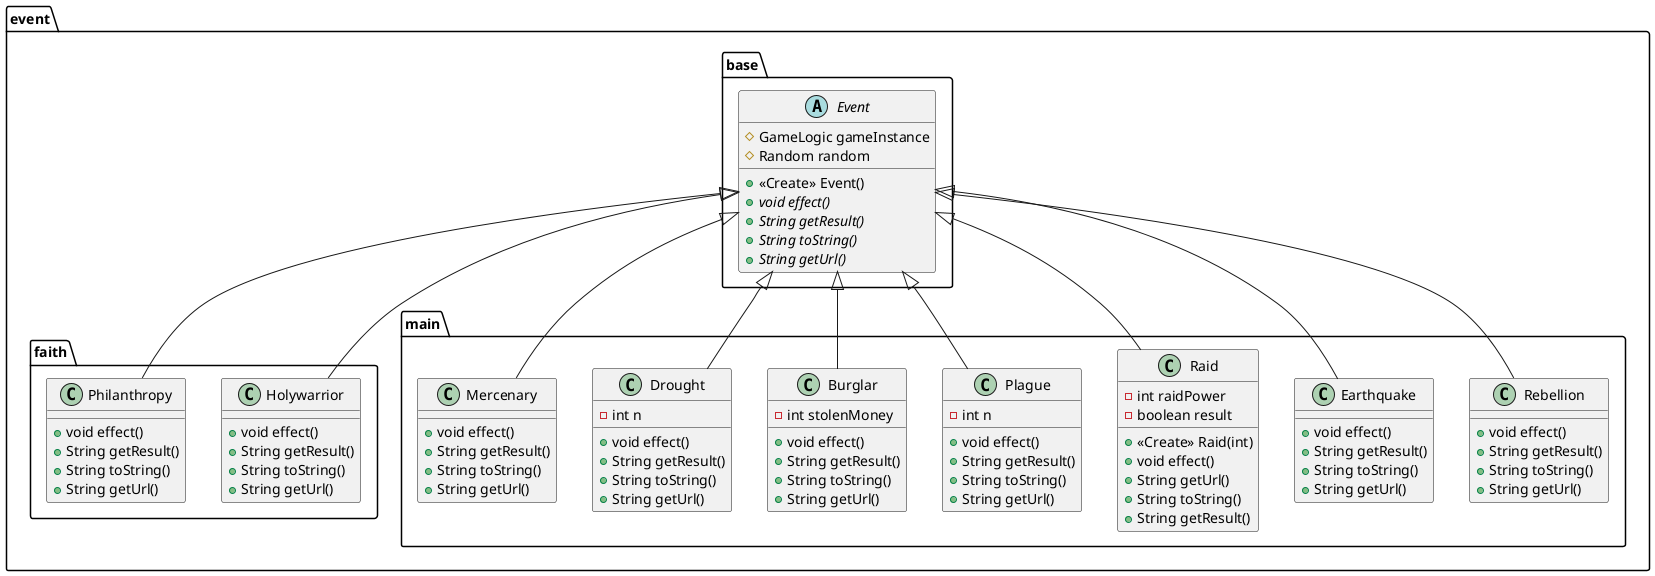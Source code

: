 @startuml
class event.faith.Holywarrior {
+ void effect()
+ String getResult()
+ String toString()
+ String getUrl()
}
class event.faith.Philanthropy {
+ void effect()
+ String getResult()
+ String toString()
+ String getUrl()
}
class event.main.Rebellion {
+ void effect()
+ String getResult()
+ String toString()
+ String getUrl()
}
abstract class event.base.Event {
# GameLogic gameInstance
# Random random
+ <<Create>> Event()
+ {abstract}void effect()
+ {abstract}String getResult()
+ {abstract}String toString()
+ {abstract}String getUrl()
}
class event.main.Earthquake {
+ void effect()
+ String getResult()
+ String toString()
+ String getUrl()
}
class event.main.Raid {
- int raidPower
- boolean result
+ <<Create>> Raid(int)
+ void effect()
+ String getUrl()
+ String toString()
+ String getResult()
}
class event.main.Plague {
- int n
+ void effect()
+ String getResult()
+ String toString()
+ String getUrl()
}
class event.main.Burglar {
- int stolenMoney
+ void effect()
+ String getResult()
+ String toString()
+ String getUrl()
}
class event.main.Drought {
- int n
+ void effect()
+ String getResult()
+ String toString()
+ String getUrl()
}
class event.main.Mercenary {
+ void effect()
+ String getResult()
+ String toString()
+ String getUrl()
}


event.base.Event <|-- event.faith.Holywarrior
event.base.Event <|-- event.faith.Philanthropy
event.base.Event <|-- event.main.Rebellion
event.base.Event <|-- event.main.Earthquake
event.base.Event <|-- event.main.Raid
event.base.Event <|-- event.main.Plague
event.base.Event <|-- event.main.Burglar
event.base.Event <|-- event.main.Drought
event.base.Event <|-- event.main.Mercenary
@enduml